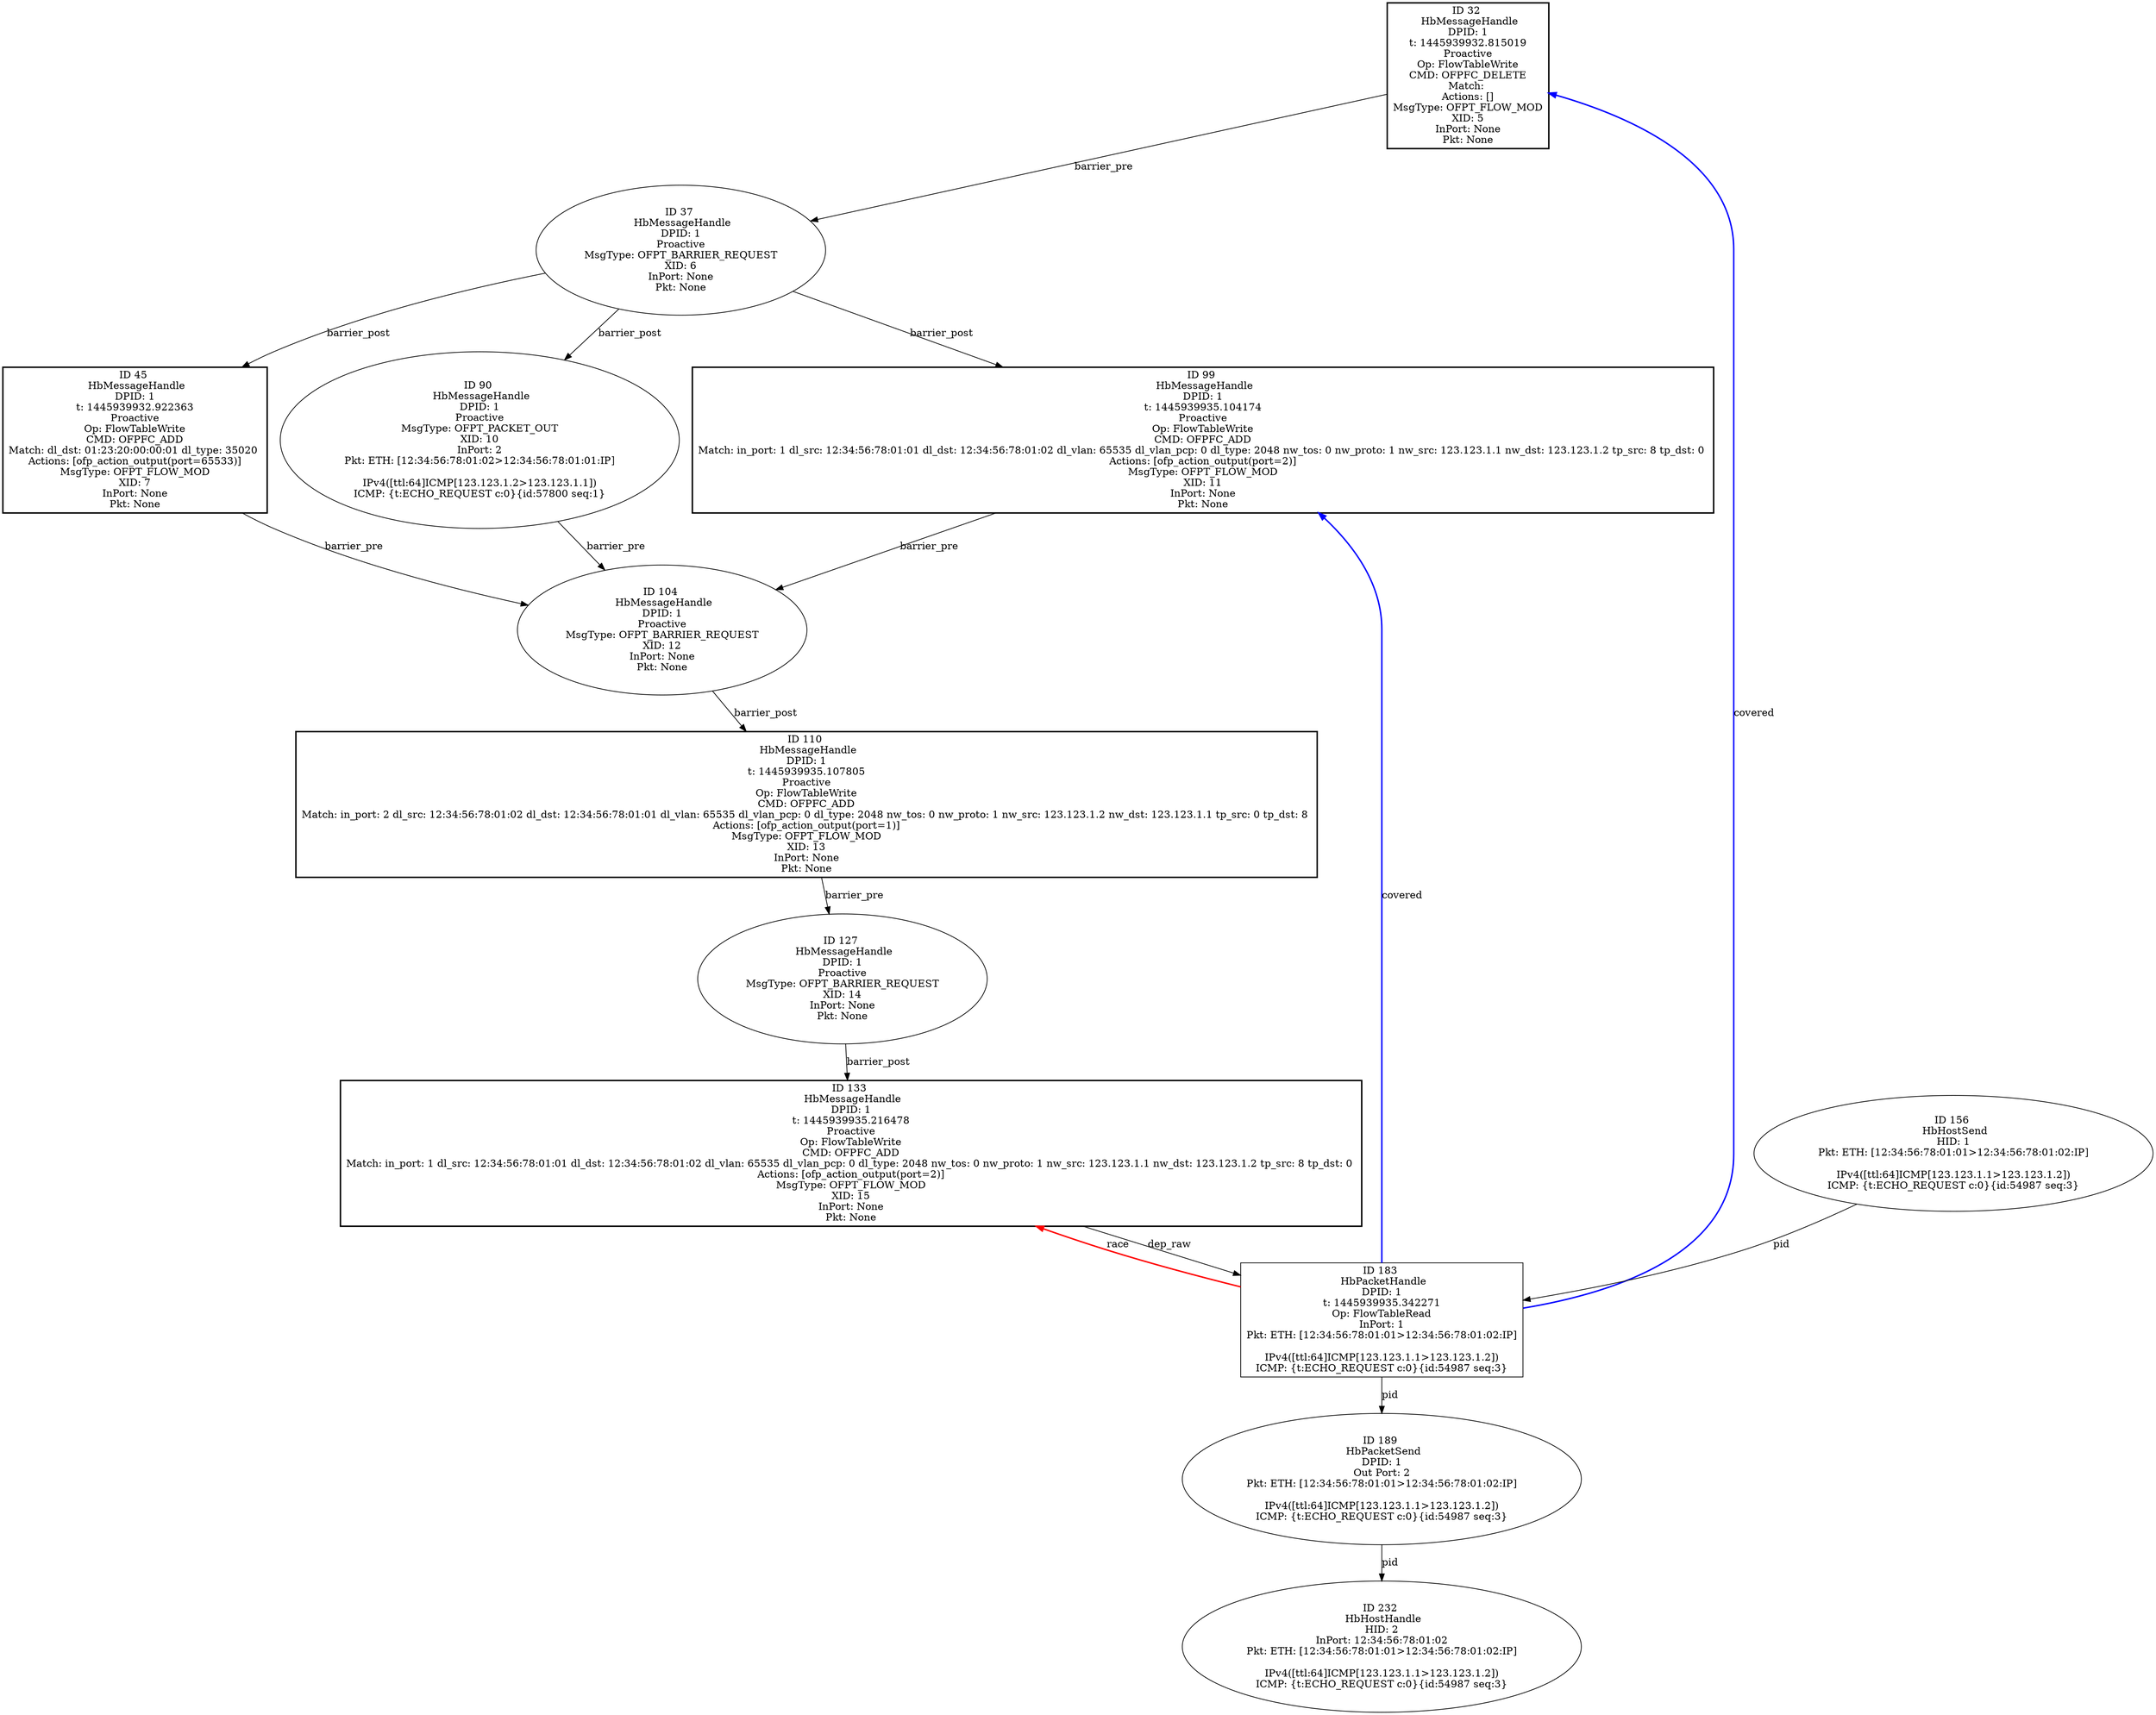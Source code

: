 strict digraph G {
32 [event=<hb_events.HbMessageHandle object at 0x1077850d0>, shape=box, cmd_type=Proactive, style=bold, label="ID 32 
 HbMessageHandle
DPID: 1
t: 1445939932.815019
Proactive
Op: FlowTableWrite
CMD: OFPFC_DELETE
Match: 
Actions: []
MsgType: OFPT_FLOW_MOD
XID: 5
InPort: None
Pkt: None"];
133 [event=<hb_events.HbMessageHandle object at 0x1077a61d0>, shape=box, cmd_type=Proactive, style=bold, label="ID 133 
 HbMessageHandle
DPID: 1
t: 1445939935.216478
Proactive
Op: FlowTableWrite
CMD: OFPFC_ADD
Match: in_port: 1 dl_src: 12:34:56:78:01:01 dl_dst: 12:34:56:78:01:02 dl_vlan: 65535 dl_vlan_pcp: 0 dl_type: 2048 nw_tos: 0 nw_proto: 1 nw_src: 123.123.1.1 nw_dst: 123.123.1.2 tp_src: 8 tp_dst: 0 
Actions: [ofp_action_output(port=2)]
MsgType: OFPT_FLOW_MOD
XID: 15
InPort: None
Pkt: None"];
99 [event=<hb_events.HbMessageHandle object at 0x10779ac90>, shape=box, cmd_type=Proactive, style=bold, label="ID 99 
 HbMessageHandle
DPID: 1
t: 1445939935.104174
Proactive
Op: FlowTableWrite
CMD: OFPFC_ADD
Match: in_port: 1 dl_src: 12:34:56:78:01:01 dl_dst: 12:34:56:78:01:02 dl_vlan: 65535 dl_vlan_pcp: 0 dl_type: 2048 nw_tos: 0 nw_proto: 1 nw_src: 123.123.1.1 nw_dst: 123.123.1.2 tp_src: 8 tp_dst: 0 
Actions: [ofp_action_output(port=2)]
MsgType: OFPT_FLOW_MOD
XID: 11
InPort: None
Pkt: None"];
37 [shape=oval, cmd_type=Proactive, event=<hb_events.HbMessageHandle object at 0x107785390>, label="ID 37 
 HbMessageHandle
DPID: 1
Proactive
MsgType: OFPT_BARRIER_REQUEST
XID: 6
InPort: None
Pkt: None"];
232 [shape=oval, event=<hb_events.HbHostHandle object at 0x1077d9190>, label="ID 232 
 HbHostHandle
HID: 2
InPort: 12:34:56:78:01:02
Pkt: ETH: [12:34:56:78:01:01>12:34:56:78:01:02:IP]

IPv4([ttl:64]ICMP[123.123.1.1>123.123.1.2])
ICMP: {t:ECHO_REQUEST c:0}{id:54987 seq:3}"];
45 [event=<hb_events.HbMessageHandle object at 0x107785590>, shape=box, cmd_type=Proactive, style=bold, label="ID 45 
 HbMessageHandle
DPID: 1
t: 1445939932.922363
Proactive
Op: FlowTableWrite
CMD: OFPFC_ADD
Match: dl_dst: 01:23:20:00:00:01 dl_type: 35020 
Actions: [ofp_action_output(port=65533)]
MsgType: OFPT_FLOW_MOD
XID: 7
InPort: None
Pkt: None"];
110 [event=<hb_events.HbMessageHandle object at 0x1077a2450>, shape=box, cmd_type=Proactive, style=bold, label="ID 110 
 HbMessageHandle
DPID: 1
t: 1445939935.107805
Proactive
Op: FlowTableWrite
CMD: OFPFC_ADD
Match: in_port: 2 dl_src: 12:34:56:78:01:02 dl_dst: 12:34:56:78:01:01 dl_vlan: 65535 dl_vlan_pcp: 0 dl_type: 2048 nw_tos: 0 nw_proto: 1 nw_src: 123.123.1.2 nw_dst: 123.123.1.1 tp_src: 0 tp_dst: 8 
Actions: [ofp_action_output(port=1)]
MsgType: OFPT_FLOW_MOD
XID: 13
InPort: None
Pkt: None"];
104 [shape=oval, cmd_type=Proactive, event=<hb_events.HbMessageHandle object at 0x10779ab90>, label="ID 104 
 HbMessageHandle
DPID: 1
Proactive
MsgType: OFPT_BARRIER_REQUEST
XID: 12
InPort: None
Pkt: None"];
183 [shape=box, event=<hb_events.HbPacketHandle object at 0x1077c5410>, label="ID 183 
 HbPacketHandle
DPID: 1
t: 1445939935.342271
Op: FlowTableRead
InPort: 1
Pkt: ETH: [12:34:56:78:01:01>12:34:56:78:01:02:IP]

IPv4([ttl:64]ICMP[123.123.1.1>123.123.1.2])
ICMP: {t:ECHO_REQUEST c:0}{id:54987 seq:3}"];
90 [shape=oval, cmd_type=Proactive, event=<hb_events.HbMessageHandle object at 0x10779a3d0>, label="ID 90 
 HbMessageHandle
DPID: 1
Proactive
MsgType: OFPT_PACKET_OUT
XID: 10
InPort: 2
Pkt: ETH: [12:34:56:78:01:02>12:34:56:78:01:01:IP]

IPv4([ttl:64]ICMP[123.123.1.2>123.123.1.1])
ICMP: {t:ECHO_REQUEST c:0}{id:57800 seq:1}"];
156 [shape=oval, event=<hb_events.HbHostSend object at 0x1077b1b90>, label="ID 156 
 HbHostSend
HID: 1
Pkt: ETH: [12:34:56:78:01:01>12:34:56:78:01:02:IP]

IPv4([ttl:64]ICMP[123.123.1.1>123.123.1.2])
ICMP: {t:ECHO_REQUEST c:0}{id:54987 seq:3}"];
189 [shape=oval, event=<hb_events.HbPacketSend object at 0x1077c5cd0>, label="ID 189 
 HbPacketSend
DPID: 1
Out Port: 2
Pkt: ETH: [12:34:56:78:01:01>12:34:56:78:01:02:IP]

IPv4([ttl:64]ICMP[123.123.1.1>123.123.1.2])
ICMP: {t:ECHO_REQUEST c:0}{id:54987 seq:3}"];
127 [shape=oval, cmd_type=Proactive, event=<hb_events.HbMessageHandle object at 0x1077a2f50>, label="ID 127 
 HbMessageHandle
DPID: 1
Proactive
MsgType: OFPT_BARRIER_REQUEST
XID: 14
InPort: None
Pkt: None"];
32 -> 37  [rel=barrier_pre, label=barrier_pre];
133 -> 183  [rel=dep_raw, label=dep_raw];
99 -> 104  [rel=barrier_pre, label=barrier_pre];
37 -> 90  [rel=barrier_post, label=barrier_post];
37 -> 99  [rel=barrier_post, label=barrier_post];
37 -> 45  [rel=barrier_post, label=barrier_post];
45 -> 104  [rel=barrier_pre, label=barrier_pre];
110 -> 127  [rel=barrier_pre, label=barrier_pre];
104 -> 110  [rel=barrier_post, label=barrier_post];
183 -> 32  [harmful=True, color=blue, style=bold, rel=covered, label=covered];
183 -> 99  [harmful=True, color=blue, style=bold, rel=covered, label=covered];
183 -> 189  [rel=pid, label=pid];
183 -> 133  [harmful=True, color=red, style=bold, rel=race, label=race];
90 -> 104  [rel=barrier_pre, label=barrier_pre];
156 -> 183  [rel=pid, label=pid];
189 -> 232  [rel=pid, label=pid];
127 -> 133  [rel=barrier_post, label=barrier_post];
}
